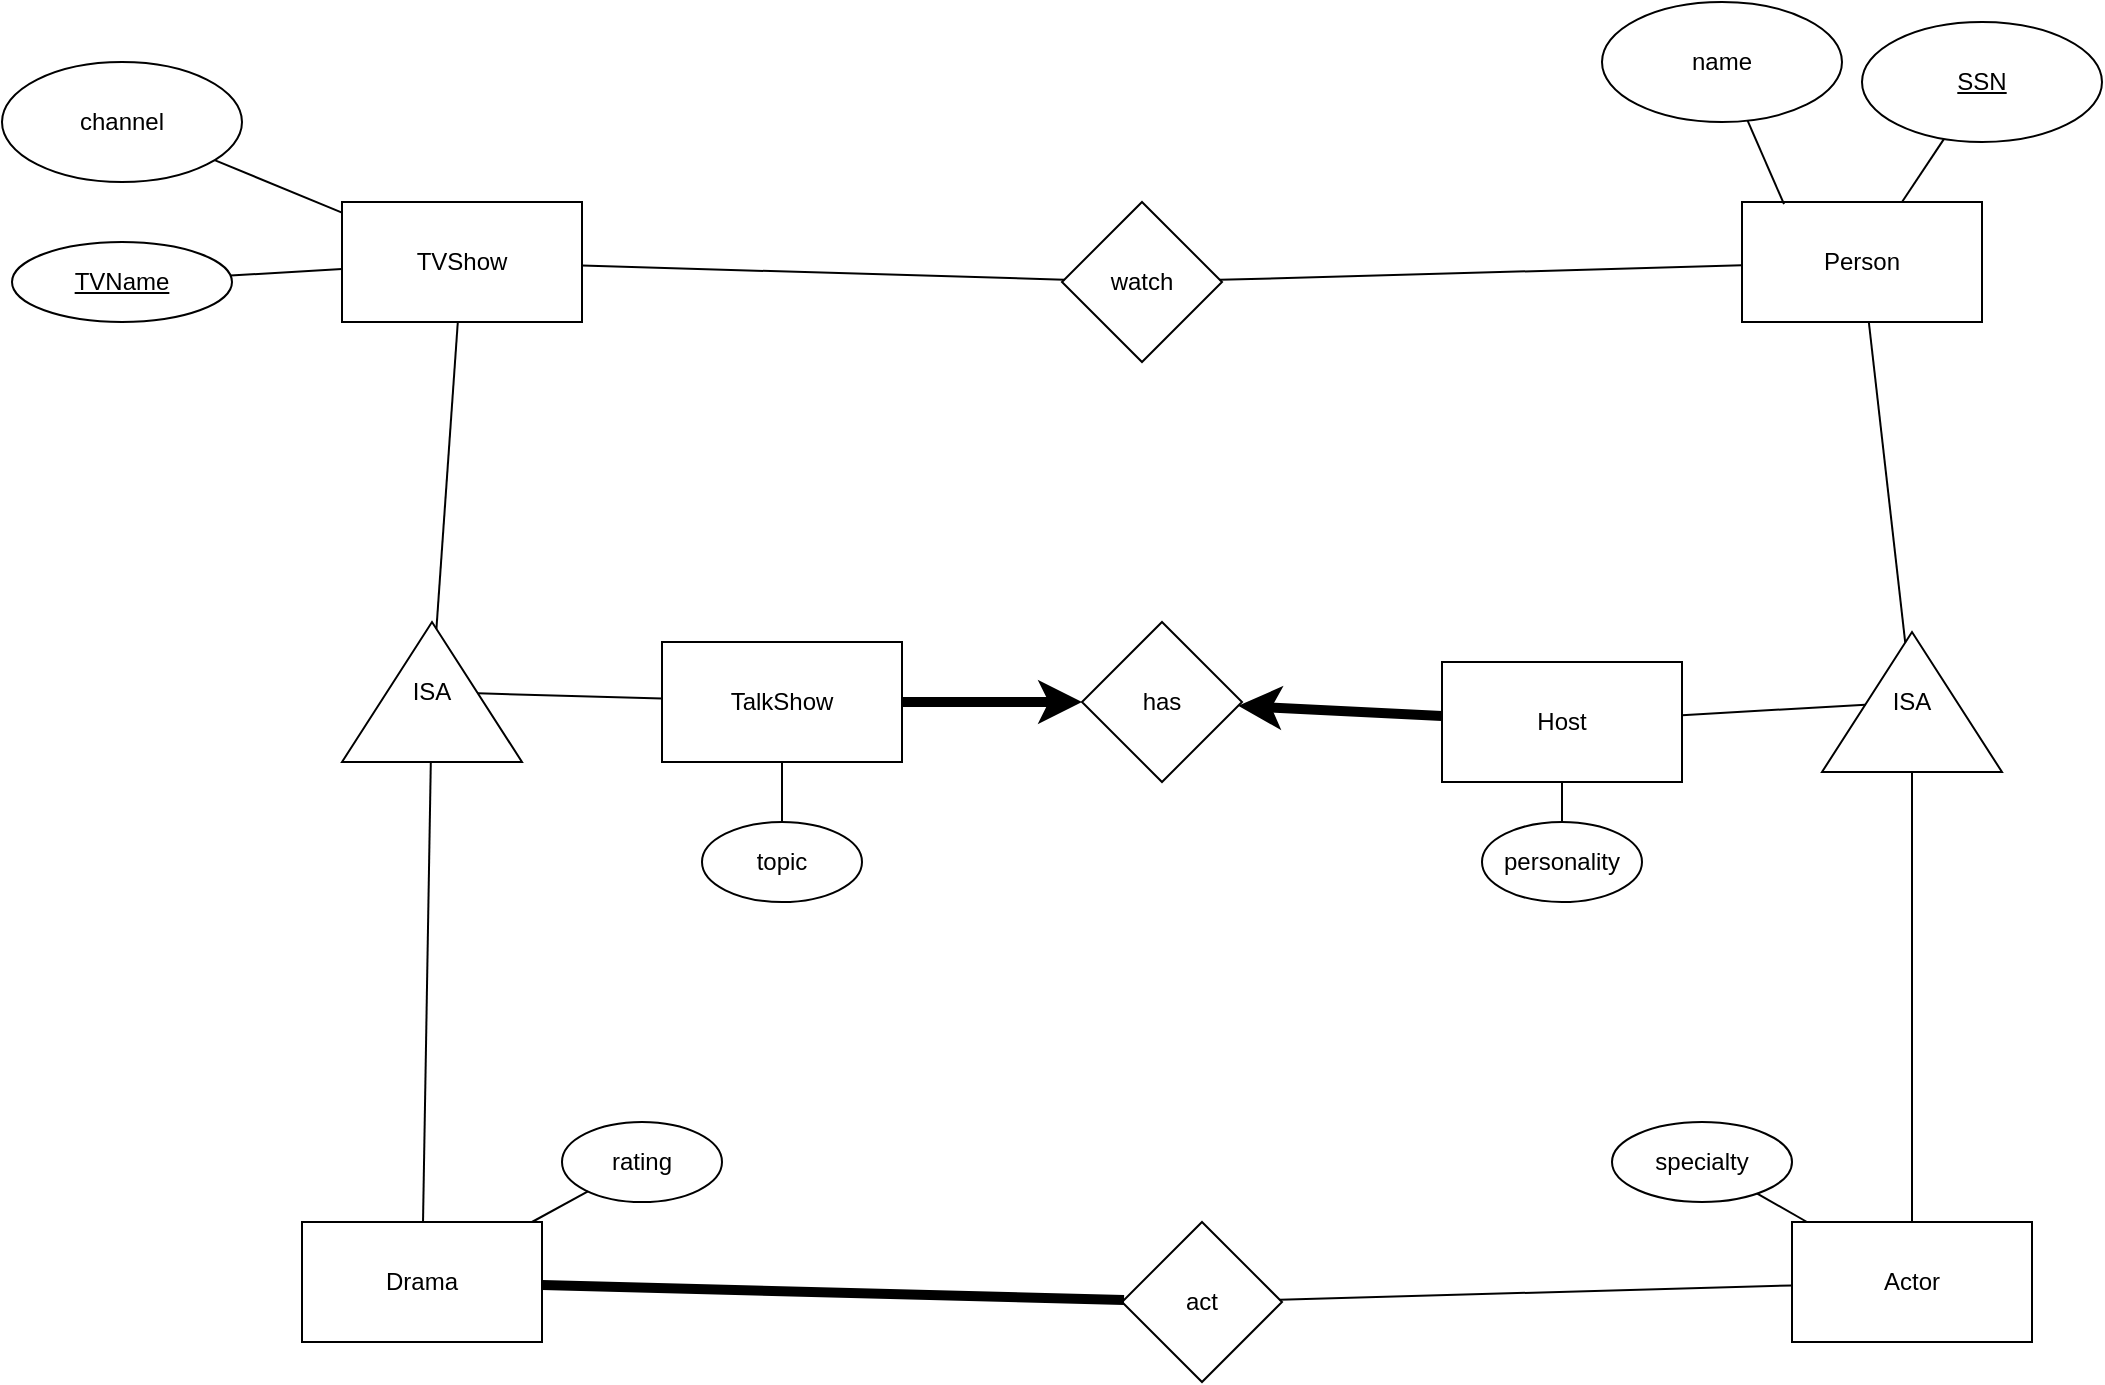 <mxfile version="21.0.8" type="google"><diagram name="Page-1" id="23R2vutnxHrUHEFf0ORt"><mxGraphModel grid="1" page="1" gridSize="10" guides="1" tooltips="1" connect="1" arrows="1" fold="1" pageScale="1" pageWidth="850" pageHeight="1100" math="0" shadow="0"><root><mxCell id="0"/><mxCell id="1" parent="0"/><mxCell id="_NTlBdLlBw4WHC1QhaDL-8" value="has" style="rhombus;whiteSpace=wrap;html=1;" vertex="1" parent="1"><mxGeometry x="10" y="160" width="80" height="80" as="geometry"/></mxCell><mxCell id="_NTlBdLlBw4WHC1QhaDL-66" value="" style="endArrow=classic;html=1;rounded=0;strokeWidth=5;" edge="1" parent="1" source="_NTlBdLlBw4WHC1QhaDL-31" target="_NTlBdLlBw4WHC1QhaDL-8"><mxGeometry width="50" height="50" relative="1" as="geometry"><mxPoint x="-67.5" y="600" as="sourcePoint"/><mxPoint x="-242.5" y="470" as="targetPoint"/></mxGeometry></mxCell><mxCell id="_NTlBdLlBw4WHC1QhaDL-76" value="" style="group" connectable="0" vertex="1" parent="1"><mxGeometry x="-380" y="430" width="280" height="90" as="geometry"/></mxCell><mxCell id="_NTlBdLlBw4WHC1QhaDL-21" value="Drama" style="rounded=0;whiteSpace=wrap;html=1;" vertex="1" parent="_NTlBdLlBw4WHC1QhaDL-76"><mxGeometry y="30" width="120" height="60" as="geometry"/></mxCell><mxCell id="_NTlBdLlBw4WHC1QhaDL-75" value="act" style="rhombus;whiteSpace=wrap;html=1;" vertex="1" parent="1"><mxGeometry x="30" y="460" width="80" height="80" as="geometry"/></mxCell><mxCell id="_NTlBdLlBw4WHC1QhaDL-80" value="" style="endArrow=none;html=1;rounded=0;" edge="1" parent="1" source="_NTlBdLlBw4WHC1QhaDL-75" target="_NTlBdLlBw4WHC1QhaDL-55"><mxGeometry width="50" height="50" relative="1" as="geometry"><mxPoint x="460" y="500" as="sourcePoint"/><mxPoint x="350" y="560" as="targetPoint"/></mxGeometry></mxCell><mxCell id="_NTlBdLlBw4WHC1QhaDL-81" value="" style="group" connectable="0" vertex="1" parent="1"><mxGeometry x="270" y="-150" width="250" height="160" as="geometry"/></mxCell><mxCell id="_NTlBdLlBw4WHC1QhaDL-47" value="Person" style="rounded=0;whiteSpace=wrap;html=1;" vertex="1" parent="_NTlBdLlBw4WHC1QhaDL-81"><mxGeometry x="70" y="100" width="120" height="60" as="geometry"/></mxCell><mxCell id="_NTlBdLlBw4WHC1QhaDL-48" value="&lt;span&gt;&lt;span&gt;SSN&lt;/span&gt;&lt;/span&gt;" style="ellipse;whiteSpace=wrap;html=1;fontStyle=4" vertex="1" parent="_NTlBdLlBw4WHC1QhaDL-81"><mxGeometry x="130" y="10" width="120" height="60" as="geometry"/></mxCell><mxCell id="_NTlBdLlBw4WHC1QhaDL-49" value="" style="endArrow=none;html=1;rounded=0;" edge="1" parent="_NTlBdLlBw4WHC1QhaDL-81" source="_NTlBdLlBw4WHC1QhaDL-47" target="_NTlBdLlBw4WHC1QhaDL-48"><mxGeometry width="50" height="50" relative="1" as="geometry"><mxPoint x="70" y="90" as="sourcePoint"/><mxPoint x="40" y="-10" as="targetPoint"/></mxGeometry></mxCell><mxCell id="_NTlBdLlBw4WHC1QhaDL-50" value="" style="endArrow=none;html=1;rounded=0;exitX=0.175;exitY=0.017;exitDx=0;exitDy=0;exitPerimeter=0;" edge="1" parent="_NTlBdLlBw4WHC1QhaDL-81" source="_NTlBdLlBw4WHC1QhaDL-47" target="_NTlBdLlBw4WHC1QhaDL-51"><mxGeometry width="50" height="50" relative="1" as="geometry"><mxPoint x="170" y="-70" as="sourcePoint"/><mxPoint x="41" y="81" as="targetPoint"/></mxGeometry></mxCell><mxCell id="_NTlBdLlBw4WHC1QhaDL-51" value="name" style="ellipse;whiteSpace=wrap;html=1;" vertex="1" parent="_NTlBdLlBw4WHC1QhaDL-81"><mxGeometry width="120" height="60" as="geometry"/></mxCell><mxCell id="_NTlBdLlBw4WHC1QhaDL-10" value="&lt;u&gt;TVName&lt;/u&gt;" style="ellipse;whiteSpace=wrap;html=1;" vertex="1" parent="1"><mxGeometry x="-525" y="-30" width="110" height="40" as="geometry"/></mxCell><mxCell id="_NTlBdLlBw4WHC1QhaDL-15" value="" style="endArrow=none;html=1;rounded=0;" edge="1" parent="1" source="_NTlBdLlBw4WHC1QhaDL-9" target="_NTlBdLlBw4WHC1QhaDL-10"><mxGeometry width="50" height="50" relative="1" as="geometry"><mxPoint x="-210" y="580" as="sourcePoint"/><mxPoint x="-240" y="480" as="targetPoint"/></mxGeometry></mxCell><mxCell id="qrzDKCSNuAsOoA0mIjnh-3" value="" style="endArrow=none;html=1;rounded=0;" edge="1" parent="1" source="_NTlBdLlBw4WHC1QhaDL-31" target="qrzDKCSNuAsOoA0mIjnh-1"><mxGeometry width="50" height="50" relative="1" as="geometry"><mxPoint x="60" y="370" as="sourcePoint"/><mxPoint x="110" y="320" as="targetPoint"/></mxGeometry></mxCell><mxCell id="qrzDKCSNuAsOoA0mIjnh-4" value="" style="endArrow=none;html=1;rounded=0;" edge="1" parent="1" source="qrzDKCSNuAsOoA0mIjnh-1" target="_NTlBdLlBw4WHC1QhaDL-21"><mxGeometry width="50" height="50" relative="1" as="geometry"><mxPoint x="60" y="370" as="sourcePoint"/><mxPoint x="110" y="320" as="targetPoint"/></mxGeometry></mxCell><mxCell id="_NTlBdLlBw4WHC1QhaDL-55" value="Actor" style="rounded=0;whiteSpace=wrap;html=1;" vertex="1" parent="1"><mxGeometry x="365" y="460" width="120" height="60" as="geometry"/></mxCell><mxCell id="qrzDKCSNuAsOoA0mIjnh-6" value="ISA" style="triangle;whiteSpace=wrap;html=1;direction=north;" vertex="1" parent="1"><mxGeometry x="380" y="165" width="90" height="70" as="geometry"/></mxCell><mxCell id="qrzDKCSNuAsOoA0mIjnh-7" value="" style="endArrow=none;html=1;rounded=0;" edge="1" parent="1" source="qrzDKCSNuAsOoA0mIjnh-6" target="_NTlBdLlBw4WHC1QhaDL-47"><mxGeometry width="50" height="50" relative="1" as="geometry"><mxPoint x="60" y="280" as="sourcePoint"/><mxPoint x="110" y="230" as="targetPoint"/></mxGeometry></mxCell><mxCell id="qrzDKCSNuAsOoA0mIjnh-9" value="" style="endArrow=none;html=1;rounded=0;" edge="1" parent="1" source="_NTlBdLlBw4WHC1QhaDL-2" target="qrzDKCSNuAsOoA0mIjnh-6"><mxGeometry width="50" height="50" relative="1" as="geometry"><mxPoint x="60" y="280" as="sourcePoint"/><mxPoint x="110" y="230" as="targetPoint"/></mxGeometry></mxCell><mxCell id="qrzDKCSNuAsOoA0mIjnh-10" value="" style="endArrow=none;html=1;rounded=0;" edge="1" parent="1" source="_NTlBdLlBw4WHC1QhaDL-55" target="qrzDKCSNuAsOoA0mIjnh-6"><mxGeometry width="50" height="50" relative="1" as="geometry"><mxPoint x="60" y="280" as="sourcePoint"/><mxPoint x="110" y="230" as="targetPoint"/></mxGeometry></mxCell><mxCell id="_NTlBdLlBw4WHC1QhaDL-31" value="&lt;div&gt;TalkShow&lt;/div&gt;" style="rounded=0;whiteSpace=wrap;html=1;" vertex="1" parent="1"><mxGeometry x="-200" y="170" width="120" height="60" as="geometry"/></mxCell><mxCell id="qrzDKCSNuAsOoA0mIjnh-12" value="" style="endArrow=none;html=1;rounded=0;strokeWidth=5;" edge="1" parent="1" source="_NTlBdLlBw4WHC1QhaDL-21" target="_NTlBdLlBw4WHC1QhaDL-75"><mxGeometry width="50" height="50" relative="1" as="geometry"><mxPoint x="60" y="340" as="sourcePoint"/><mxPoint x="110" y="290" as="targetPoint"/></mxGeometry></mxCell><mxCell id="qrzDKCSNuAsOoA0mIjnh-13" value="" style="endArrow=classic;html=1;rounded=0;strokeWidth=5;" edge="1" parent="1" source="_NTlBdLlBw4WHC1QhaDL-2" target="_NTlBdLlBw4WHC1QhaDL-8"><mxGeometry width="50" height="50" relative="1" as="geometry"><mxPoint x="-60" y="203" as="sourcePoint"/><mxPoint x="-17" y="110" as="targetPoint"/></mxGeometry></mxCell><mxCell id="_NTlBdLlBw4WHC1QhaDL-19" value="channel" style="ellipse;whiteSpace=wrap;html=1;" vertex="1" parent="1"><mxGeometry x="-530" y="-120" width="120" height="60" as="geometry"/></mxCell><mxCell id="_NTlBdLlBw4WHC1QhaDL-16" value="" style="endArrow=none;html=1;rounded=0;" edge="1" parent="1" source="_NTlBdLlBw4WHC1QhaDL-9" target="_NTlBdLlBw4WHC1QhaDL-19"><mxGeometry width="50" height="50" relative="1" as="geometry"><mxPoint x="-115" y="360" as="sourcePoint"/><mxPoint x="-244" y="511" as="targetPoint"/></mxGeometry></mxCell><mxCell id="_NTlBdLlBw4WHC1QhaDL-9" value="TVShow" style="rounded=0;whiteSpace=wrap;html=1;" vertex="1" parent="1"><mxGeometry x="-360" y="-50" width="120" height="60" as="geometry"/></mxCell><mxCell id="qrzDKCSNuAsOoA0mIjnh-1" value="ISA" style="triangle;whiteSpace=wrap;html=1;direction=north;" vertex="1" parent="1"><mxGeometry x="-360" y="160" width="90" height="70" as="geometry"/></mxCell><mxCell id="qrzDKCSNuAsOoA0mIjnh-2" value="" style="endArrow=none;html=1;rounded=0;" edge="1" parent="1" source="_NTlBdLlBw4WHC1QhaDL-9" target="qrzDKCSNuAsOoA0mIjnh-1"><mxGeometry width="50" height="50" relative="1" as="geometry"><mxPoint x="50" y="310" as="sourcePoint"/><mxPoint x="100" y="260" as="targetPoint"/></mxGeometry></mxCell><mxCell id="_NTlBdLlBw4WHC1QhaDL-2" value="Host" style="rounded=0;whiteSpace=wrap;html=1;" vertex="1" parent="1"><mxGeometry x="190" y="180" width="120" height="60" as="geometry"/></mxCell><mxCell id="qrzDKCSNuAsOoA0mIjnh-14" value="watch" style="rhombus;whiteSpace=wrap;html=1;" vertex="1" parent="1"><mxGeometry y="-50" width="80" height="80" as="geometry"/></mxCell><mxCell id="qrzDKCSNuAsOoA0mIjnh-17" value="" style="endArrow=none;html=1;rounded=0;" edge="1" parent="1" source="_NTlBdLlBw4WHC1QhaDL-9" target="qrzDKCSNuAsOoA0mIjnh-14"><mxGeometry width="50" height="50" relative="1" as="geometry"><mxPoint x="-150" y="250" as="sourcePoint"/><mxPoint x="-100" y="200" as="targetPoint"/></mxGeometry></mxCell><mxCell id="qrzDKCSNuAsOoA0mIjnh-18" value="" style="endArrow=none;html=1;rounded=0;" edge="1" parent="1" source="_NTlBdLlBw4WHC1QhaDL-47" target="qrzDKCSNuAsOoA0mIjnh-14"><mxGeometry width="50" height="50" relative="1" as="geometry"><mxPoint x="-150" y="250" as="sourcePoint"/><mxPoint x="-100" y="200" as="targetPoint"/></mxGeometry></mxCell><mxCell id="IB3nCLtkEG9qtPFAo0xD-1" value="topic" style="ellipse;whiteSpace=wrap;html=1;" vertex="1" parent="1"><mxGeometry x="-180" y="260" width="80" height="40" as="geometry"/></mxCell><mxCell id="IB3nCLtkEG9qtPFAo0xD-2" value="rating" style="ellipse;whiteSpace=wrap;html=1;" vertex="1" parent="1"><mxGeometry x="-250" y="410" width="80" height="40" as="geometry"/></mxCell><mxCell id="IB3nCLtkEG9qtPFAo0xD-3" value="specialty" style="ellipse;whiteSpace=wrap;html=1;" vertex="1" parent="1"><mxGeometry x="275" y="410" width="90" height="40" as="geometry"/></mxCell><mxCell id="IB3nCLtkEG9qtPFAo0xD-4" value="personality" style="ellipse;whiteSpace=wrap;html=1;" vertex="1" parent="1"><mxGeometry x="210" y="260" width="80" height="40" as="geometry"/></mxCell><mxCell id="IB3nCLtkEG9qtPFAo0xD-5" value="" style="endArrow=none;html=1;rounded=0;" edge="1" parent="1" source="IB3nCLtkEG9qtPFAo0xD-1" target="_NTlBdLlBw4WHC1QhaDL-31"><mxGeometry width="50" height="50" relative="1" as="geometry"><mxPoint x="-60" y="320" as="sourcePoint"/><mxPoint x="-10" y="270" as="targetPoint"/></mxGeometry></mxCell><mxCell id="IB3nCLtkEG9qtPFAo0xD-6" value="" style="endArrow=none;html=1;rounded=0;" edge="1" parent="1" source="_NTlBdLlBw4WHC1QhaDL-21" target="IB3nCLtkEG9qtPFAo0xD-2"><mxGeometry width="50" height="50" relative="1" as="geometry"><mxPoint x="-150" y="430" as="sourcePoint"/><mxPoint x="-200" y="440" as="targetPoint"/></mxGeometry></mxCell><mxCell id="IB3nCLtkEG9qtPFAo0xD-7" value="" style="endArrow=none;html=1;rounded=0;" edge="1" parent="1" source="IB3nCLtkEG9qtPFAo0xD-4" target="_NTlBdLlBw4WHC1QhaDL-2"><mxGeometry width="50" height="50" relative="1" as="geometry"><mxPoint x="160" y="370" as="sourcePoint"/><mxPoint x="210" y="320" as="targetPoint"/></mxGeometry></mxCell><mxCell id="IB3nCLtkEG9qtPFAo0xD-8" value="" style="endArrow=none;html=1;rounded=0;" edge="1" parent="1" source="IB3nCLtkEG9qtPFAo0xD-3" target="_NTlBdLlBw4WHC1QhaDL-55"><mxGeometry width="50" height="50" relative="1" as="geometry"><mxPoint x="320" y="410" as="sourcePoint"/><mxPoint x="370" y="360" as="targetPoint"/></mxGeometry></mxCell></root></mxGraphModel></diagram></mxfile>